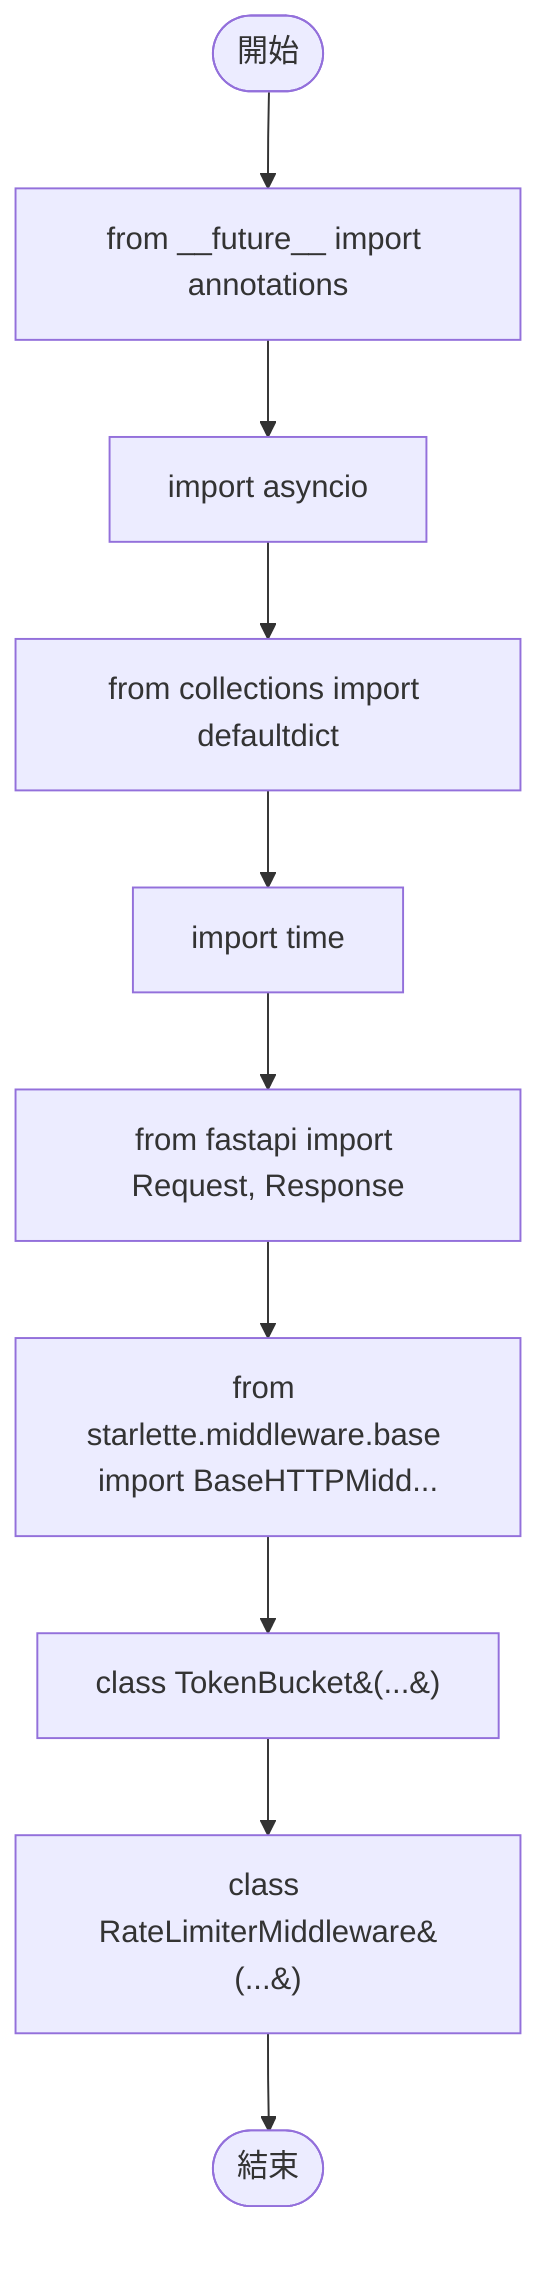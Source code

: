 flowchart TB
    n1([開始])
    n2([結束])
    n3[from __future__ import annotations]
    n4[import asyncio]
    n5[from collections import defaultdict]
    n6[import time]
    n7[from fastapi import Request, Response]
    n8[from starlette.middleware.base import BaseHTTPMidd...]
    n9[class TokenBucket&#40;...&#41;]
    n10[class RateLimiterMiddleware&#40;...&#41;]
    n1 --> n3
    n3 --> n4
    n4 --> n5
    n5 --> n6
    n6 --> n7
    n7 --> n8
    n8 --> n9
    n9 --> n10
    n10 --> n2